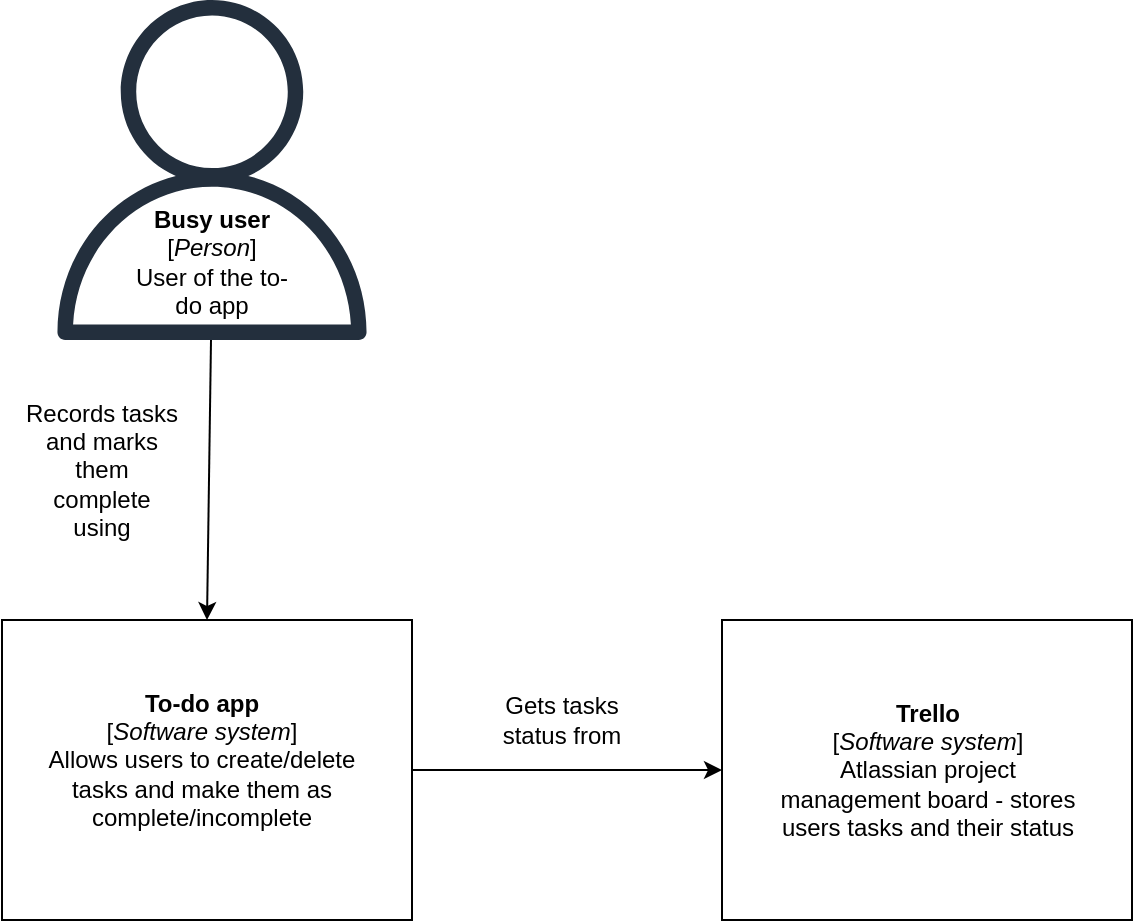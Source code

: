 <mxfile version="24.5.5" type="device">
  <diagram name="Page-1" id="NRhTOsz4kPfowMId9z4f">
    <mxGraphModel dx="1114" dy="1031" grid="1" gridSize="10" guides="1" tooltips="1" connect="1" arrows="1" fold="1" page="1" pageScale="1" pageWidth="827" pageHeight="1169" math="0" shadow="0">
      <root>
        <mxCell id="0" />
        <mxCell id="1" parent="0" />
        <mxCell id="i1bSbOd74X1t0O-cn9Xz-1" value="" style="sketch=0;outlineConnect=0;fontColor=#232F3E;gradientColor=none;fillColor=#232F3D;strokeColor=none;dashed=0;verticalLabelPosition=bottom;verticalAlign=top;align=center;html=1;fontSize=12;fontStyle=0;aspect=fixed;pointerEvents=1;shape=mxgraph.aws4.user;shadow=0;" vertex="1" parent="1">
          <mxGeometry x="120" y="160" width="170" height="170" as="geometry" />
        </mxCell>
        <mxCell id="i1bSbOd74X1t0O-cn9Xz-10" style="edgeStyle=orthogonalEdgeStyle;rounded=0;orthogonalLoop=1;jettySize=auto;html=1;exitX=1;exitY=0.5;exitDx=0;exitDy=0;" edge="1" parent="1" source="i1bSbOd74X1t0O-cn9Xz-2" target="i1bSbOd74X1t0O-cn9Xz-7">
          <mxGeometry relative="1" as="geometry" />
        </mxCell>
        <mxCell id="i1bSbOd74X1t0O-cn9Xz-2" value="" style="rounded=0;whiteSpace=wrap;html=1;" vertex="1" parent="1">
          <mxGeometry x="100" y="470" width="205" height="150" as="geometry" />
        </mxCell>
        <mxCell id="i1bSbOd74X1t0O-cn9Xz-3" value="&lt;b&gt;Busy user&lt;/b&gt;&lt;div&gt;[&lt;i&gt;Person&lt;/i&gt;]&lt;/div&gt;&lt;div&gt;User of the to-do app&lt;/div&gt;" style="text;html=1;align=center;verticalAlign=middle;whiteSpace=wrap;rounded=0;" vertex="1" parent="1">
          <mxGeometry x="165" y="276" width="80" height="30" as="geometry" />
        </mxCell>
        <mxCell id="i1bSbOd74X1t0O-cn9Xz-4" value="Records tasks and marks them complete using" style="text;html=1;align=center;verticalAlign=middle;whiteSpace=wrap;rounded=0;" vertex="1" parent="1">
          <mxGeometry x="110" y="380" width="80" height="30" as="geometry" />
        </mxCell>
        <mxCell id="i1bSbOd74X1t0O-cn9Xz-5" value="" style="endArrow=classic;html=1;rounded=0;entryX=0.5;entryY=0;entryDx=0;entryDy=0;" edge="1" parent="1" target="i1bSbOd74X1t0O-cn9Xz-2">
          <mxGeometry width="50" height="50" relative="1" as="geometry">
            <mxPoint x="204.5" y="330" as="sourcePoint" />
            <mxPoint x="204.5" y="400" as="targetPoint" />
          </mxGeometry>
        </mxCell>
        <mxCell id="i1bSbOd74X1t0O-cn9Xz-6" value="&lt;b&gt;To-do app&lt;/b&gt;&lt;br&gt;&lt;div&gt;[&lt;i&gt;Software system&lt;/i&gt;]&lt;/div&gt;&lt;div&gt;Allows users to create/delete tasks and make them as complete/incomplete&lt;/div&gt;" style="text;html=1;align=center;verticalAlign=middle;whiteSpace=wrap;rounded=0;" vertex="1" parent="1">
          <mxGeometry x="120" y="500" width="160" height="80" as="geometry" />
        </mxCell>
        <mxCell id="i1bSbOd74X1t0O-cn9Xz-7" value="" style="rounded=0;whiteSpace=wrap;html=1;" vertex="1" parent="1">
          <mxGeometry x="460" y="470" width="205" height="150" as="geometry" />
        </mxCell>
        <mxCell id="i1bSbOd74X1t0O-cn9Xz-8" value="&lt;b&gt;Trello&lt;/b&gt;&lt;br&gt;&lt;div&gt;[&lt;i&gt;Software system&lt;/i&gt;]&lt;/div&gt;&lt;div&gt;Atlassian project management board - stores users tasks and their status&lt;/div&gt;" style="text;html=1;align=center;verticalAlign=middle;whiteSpace=wrap;rounded=0;" vertex="1" parent="1">
          <mxGeometry x="482.5" y="505" width="160" height="80" as="geometry" />
        </mxCell>
        <mxCell id="i1bSbOd74X1t0O-cn9Xz-11" value="Gets tasks status from" style="text;html=1;align=center;verticalAlign=middle;whiteSpace=wrap;rounded=0;" vertex="1" parent="1">
          <mxGeometry x="340" y="505" width="80" height="30" as="geometry" />
        </mxCell>
      </root>
    </mxGraphModel>
  </diagram>
</mxfile>
